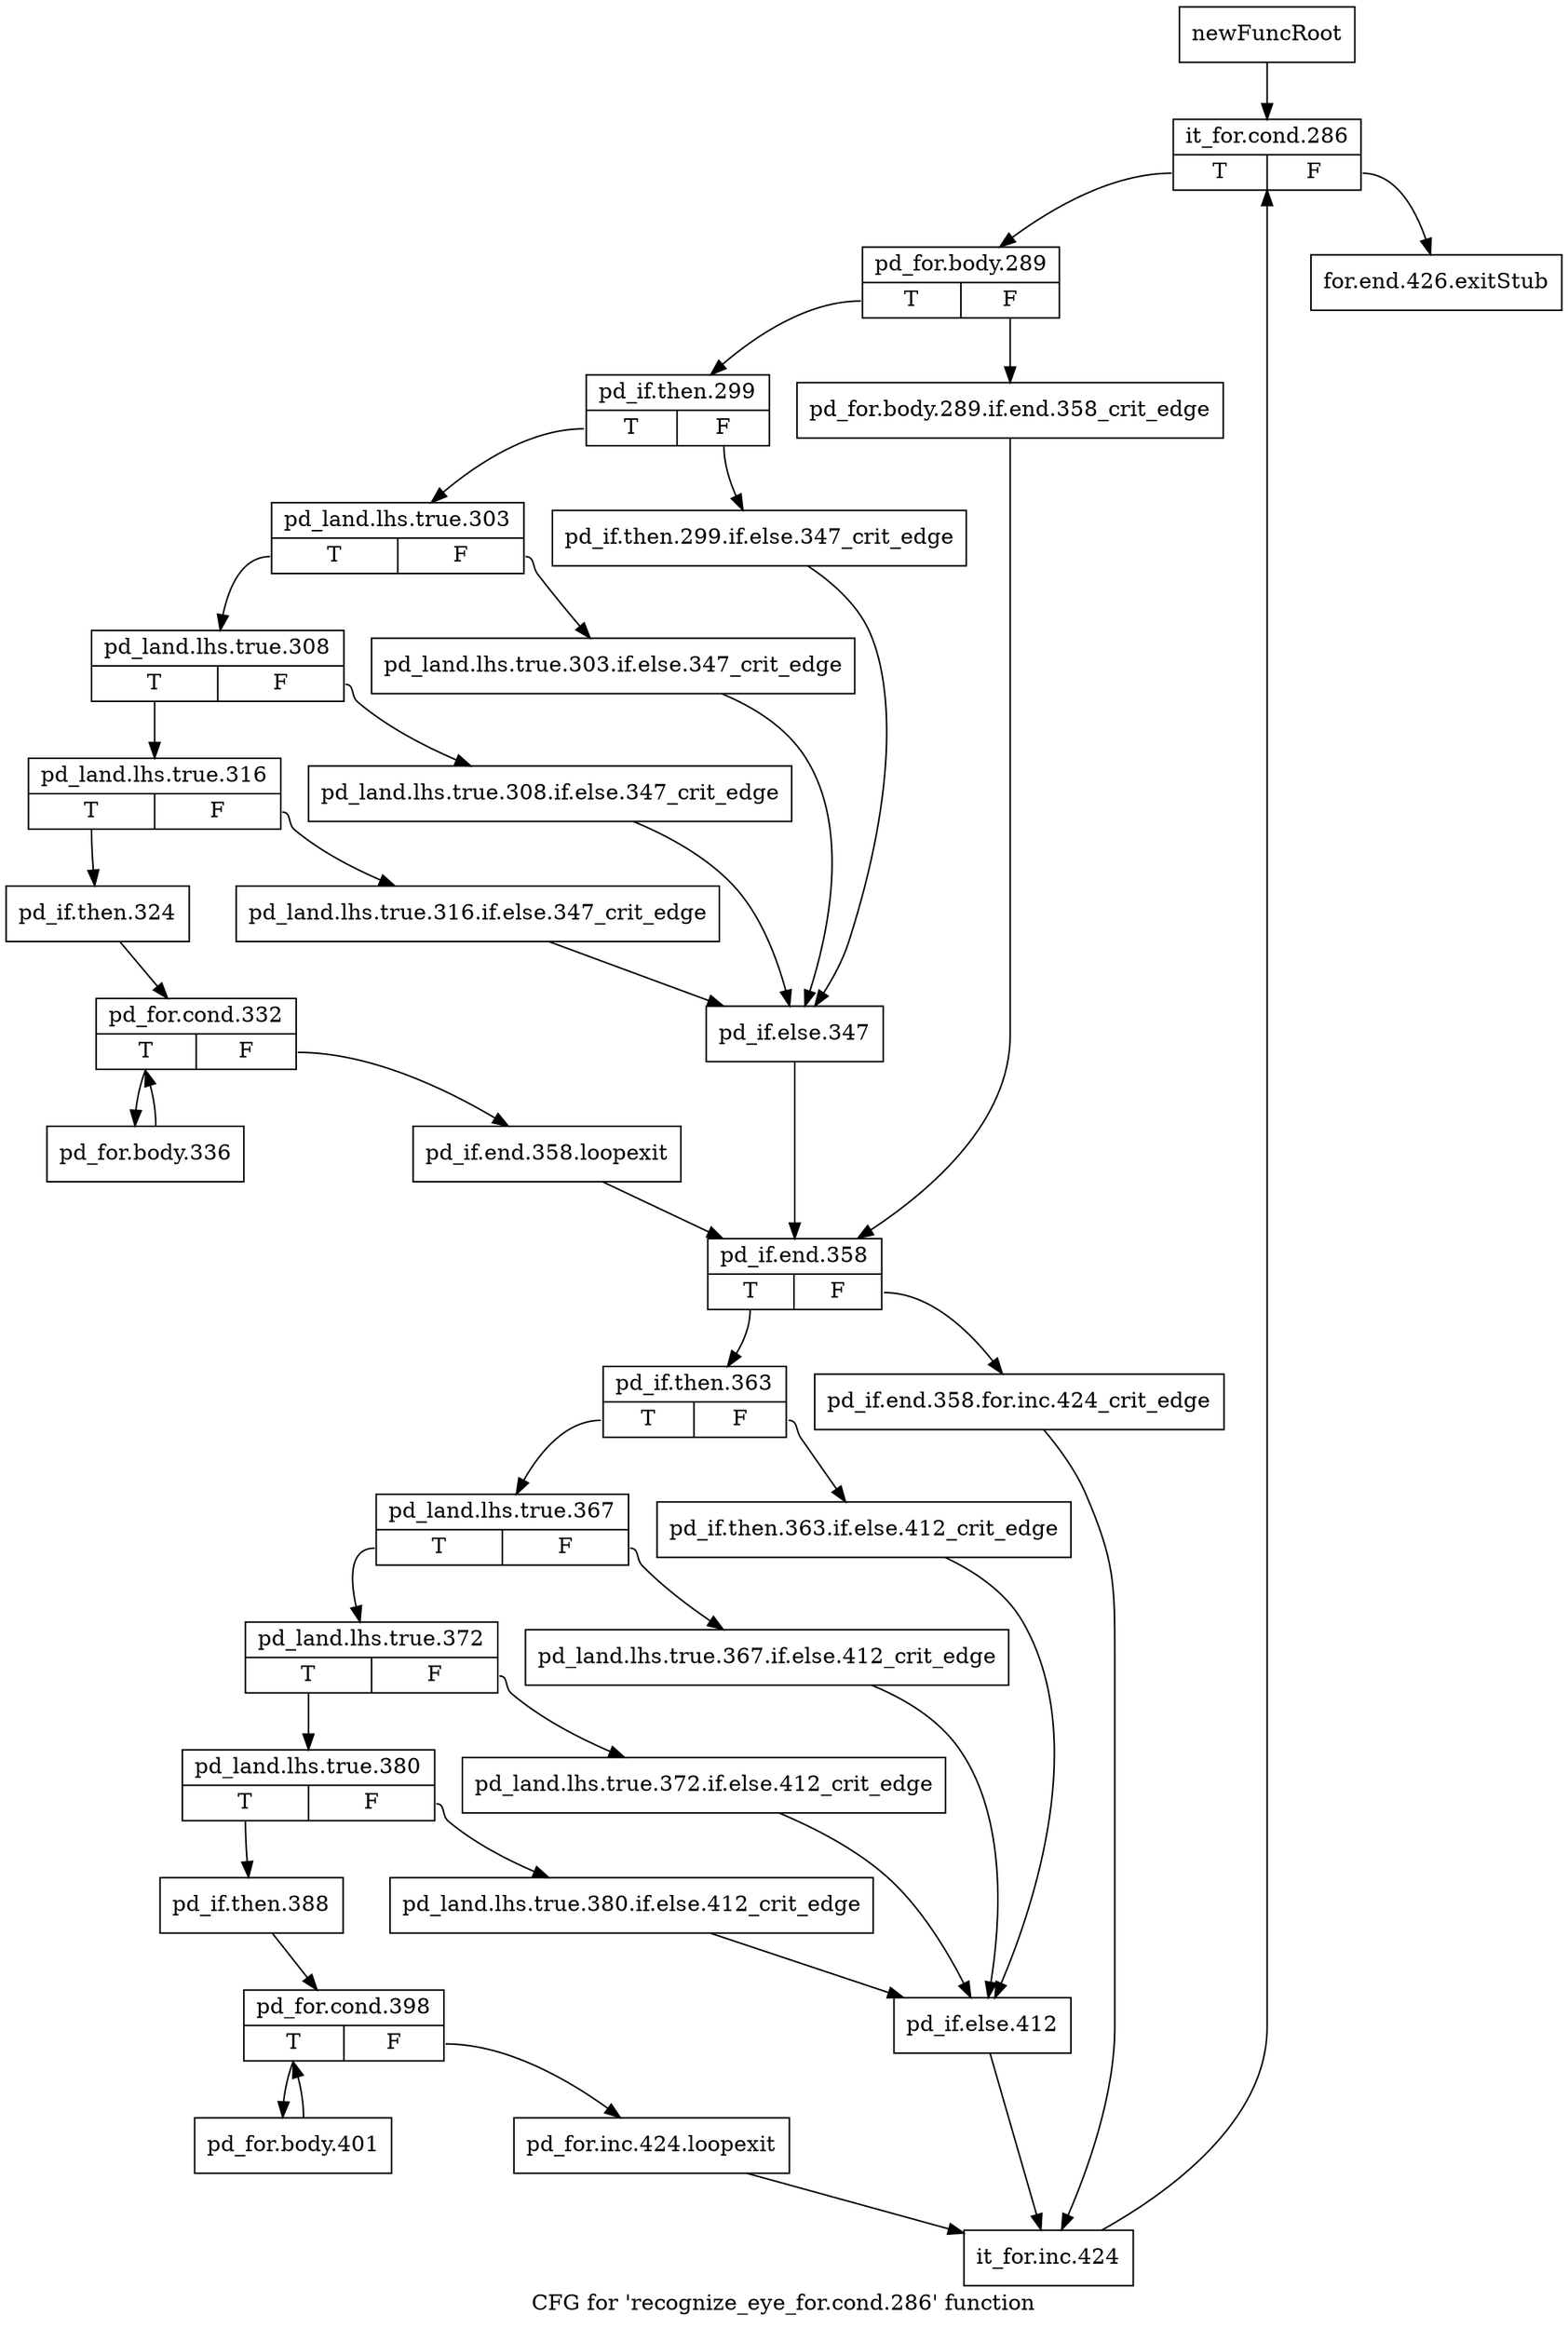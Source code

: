 digraph "CFG for 'recognize_eye_for.cond.286' function" {
	label="CFG for 'recognize_eye_for.cond.286' function";

	Node0x4123040 [shape=record,label="{newFuncRoot}"];
	Node0x4123040 -> Node0x41230e0;
	Node0x4123090 [shape=record,label="{for.end.426.exitStub}"];
	Node0x41230e0 [shape=record,label="{it_for.cond.286|{<s0>T|<s1>F}}"];
	Node0x41230e0:s0 -> Node0x4123130;
	Node0x41230e0:s1 -> Node0x4123090;
	Node0x4123130 [shape=record,label="{pd_for.body.289|{<s0>T|<s1>F}}"];
	Node0x4123130:s0 -> Node0x41231d0;
	Node0x4123130:s1 -> Node0x4123180;
	Node0x4123180 [shape=record,label="{pd_for.body.289.if.end.358_crit_edge}"];
	Node0x4123180 -> Node0x4123590;
	Node0x41231d0 [shape=record,label="{pd_if.then.299|{<s0>T|<s1>F}}"];
	Node0x41231d0:s0 -> Node0x4123270;
	Node0x41231d0:s1 -> Node0x4123220;
	Node0x4123220 [shape=record,label="{pd_if.then.299.if.else.347_crit_edge}"];
	Node0x4123220 -> Node0x4123450;
	Node0x4123270 [shape=record,label="{pd_land.lhs.true.303|{<s0>T|<s1>F}}"];
	Node0x4123270:s0 -> Node0x4123310;
	Node0x4123270:s1 -> Node0x41232c0;
	Node0x41232c0 [shape=record,label="{pd_land.lhs.true.303.if.else.347_crit_edge}"];
	Node0x41232c0 -> Node0x4123450;
	Node0x4123310 [shape=record,label="{pd_land.lhs.true.308|{<s0>T|<s1>F}}"];
	Node0x4123310:s0 -> Node0x41233b0;
	Node0x4123310:s1 -> Node0x4123360;
	Node0x4123360 [shape=record,label="{pd_land.lhs.true.308.if.else.347_crit_edge}"];
	Node0x4123360 -> Node0x4123450;
	Node0x41233b0 [shape=record,label="{pd_land.lhs.true.316|{<s0>T|<s1>F}}"];
	Node0x41233b0:s0 -> Node0x41234a0;
	Node0x41233b0:s1 -> Node0x4123400;
	Node0x4123400 [shape=record,label="{pd_land.lhs.true.316.if.else.347_crit_edge}"];
	Node0x4123400 -> Node0x4123450;
	Node0x4123450 [shape=record,label="{pd_if.else.347}"];
	Node0x4123450 -> Node0x4123590;
	Node0x41234a0 [shape=record,label="{pd_if.then.324}"];
	Node0x41234a0 -> Node0x41234f0;
	Node0x41234f0 [shape=record,label="{pd_for.cond.332|{<s0>T|<s1>F}}"];
	Node0x41234f0:s0 -> Node0x4123a90;
	Node0x41234f0:s1 -> Node0x4123540;
	Node0x4123540 [shape=record,label="{pd_if.end.358.loopexit}"];
	Node0x4123540 -> Node0x4123590;
	Node0x4123590 [shape=record,label="{pd_if.end.358|{<s0>T|<s1>F}}"];
	Node0x4123590:s0 -> Node0x4123630;
	Node0x4123590:s1 -> Node0x41235e0;
	Node0x41235e0 [shape=record,label="{pd_if.end.358.for.inc.424_crit_edge}"];
	Node0x41235e0 -> Node0x41239f0;
	Node0x4123630 [shape=record,label="{pd_if.then.363|{<s0>T|<s1>F}}"];
	Node0x4123630:s0 -> Node0x41236d0;
	Node0x4123630:s1 -> Node0x4123680;
	Node0x4123680 [shape=record,label="{pd_if.then.363.if.else.412_crit_edge}"];
	Node0x4123680 -> Node0x41238b0;
	Node0x41236d0 [shape=record,label="{pd_land.lhs.true.367|{<s0>T|<s1>F}}"];
	Node0x41236d0:s0 -> Node0x4123770;
	Node0x41236d0:s1 -> Node0x4123720;
	Node0x4123720 [shape=record,label="{pd_land.lhs.true.367.if.else.412_crit_edge}"];
	Node0x4123720 -> Node0x41238b0;
	Node0x4123770 [shape=record,label="{pd_land.lhs.true.372|{<s0>T|<s1>F}}"];
	Node0x4123770:s0 -> Node0x4123810;
	Node0x4123770:s1 -> Node0x41237c0;
	Node0x41237c0 [shape=record,label="{pd_land.lhs.true.372.if.else.412_crit_edge}"];
	Node0x41237c0 -> Node0x41238b0;
	Node0x4123810 [shape=record,label="{pd_land.lhs.true.380|{<s0>T|<s1>F}}"];
	Node0x4123810:s0 -> Node0x4123900;
	Node0x4123810:s1 -> Node0x4123860;
	Node0x4123860 [shape=record,label="{pd_land.lhs.true.380.if.else.412_crit_edge}"];
	Node0x4123860 -> Node0x41238b0;
	Node0x41238b0 [shape=record,label="{pd_if.else.412}"];
	Node0x41238b0 -> Node0x41239f0;
	Node0x4123900 [shape=record,label="{pd_if.then.388}"];
	Node0x4123900 -> Node0x4123950;
	Node0x4123950 [shape=record,label="{pd_for.cond.398|{<s0>T|<s1>F}}"];
	Node0x4123950:s0 -> Node0x4123a40;
	Node0x4123950:s1 -> Node0x41239a0;
	Node0x41239a0 [shape=record,label="{pd_for.inc.424.loopexit}"];
	Node0x41239a0 -> Node0x41239f0;
	Node0x41239f0 [shape=record,label="{it_for.inc.424}"];
	Node0x41239f0 -> Node0x41230e0;
	Node0x4123a40 [shape=record,label="{pd_for.body.401}"];
	Node0x4123a40 -> Node0x4123950;
	Node0x4123a90 [shape=record,label="{pd_for.body.336}"];
	Node0x4123a90 -> Node0x41234f0;
}
